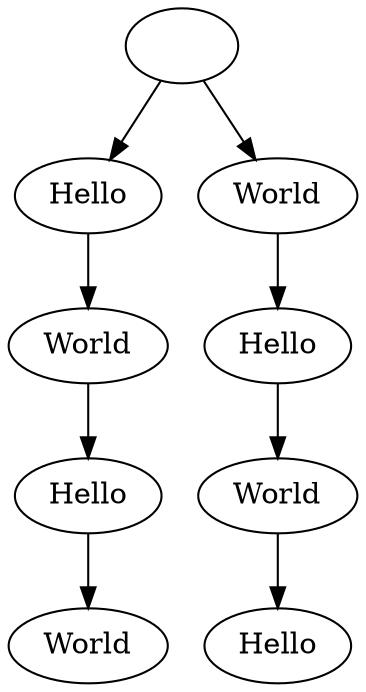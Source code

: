 digraph G {
0[label=""];
1[label=Hello];
2[label=World];
3[label=Hello];
4[label=World];
5[label=Hello];
6[label=World];
7[label=Hello];
8[label=World];
0->1 ;
0->4 ;
1->2 ;
2->3 ;
3->8 ;
4->5 ;
5->6 ;
6->7 ;
}
